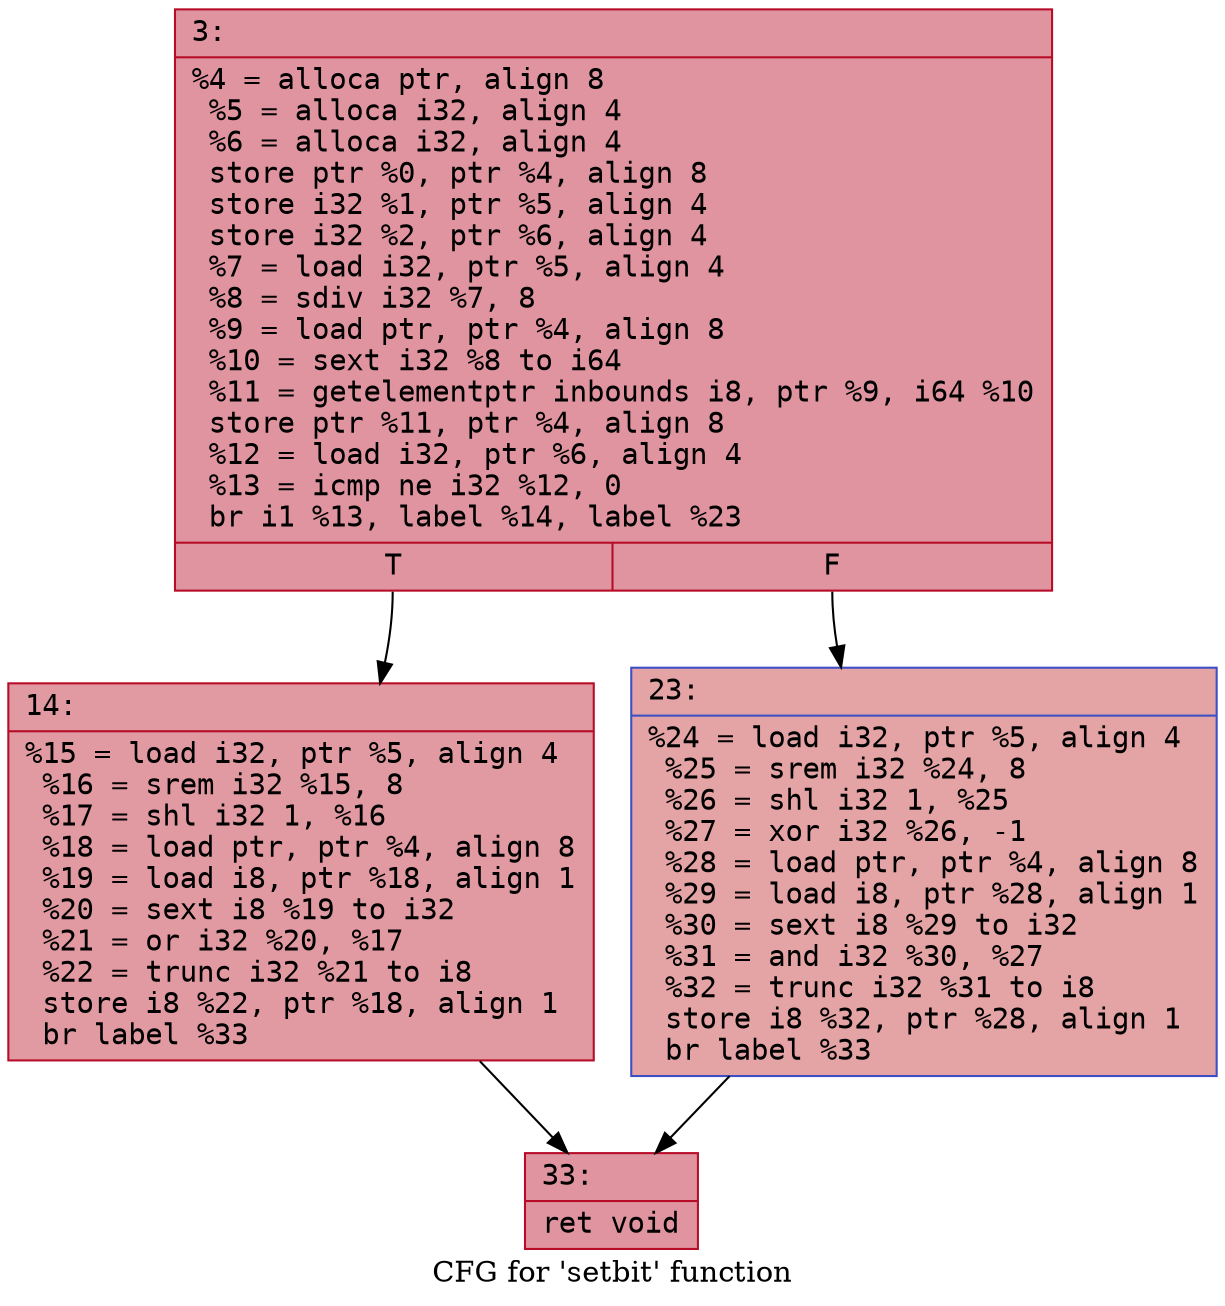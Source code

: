 digraph "CFG for 'setbit' function" {
	label="CFG for 'setbit' function";

	Node0x600002e32030 [shape=record,color="#b70d28ff", style=filled, fillcolor="#b70d2870" fontname="Courier",label="{3:\l|  %4 = alloca ptr, align 8\l  %5 = alloca i32, align 4\l  %6 = alloca i32, align 4\l  store ptr %0, ptr %4, align 8\l  store i32 %1, ptr %5, align 4\l  store i32 %2, ptr %6, align 4\l  %7 = load i32, ptr %5, align 4\l  %8 = sdiv i32 %7, 8\l  %9 = load ptr, ptr %4, align 8\l  %10 = sext i32 %8 to i64\l  %11 = getelementptr inbounds i8, ptr %9, i64 %10\l  store ptr %11, ptr %4, align 8\l  %12 = load i32, ptr %6, align 4\l  %13 = icmp ne i32 %12, 0\l  br i1 %13, label %14, label %23\l|{<s0>T|<s1>F}}"];
	Node0x600002e32030:s0 -> Node0x600002e32080[tooltip="3 -> 14\nProbability 62.50%" ];
	Node0x600002e32030:s1 -> Node0x600002e320d0[tooltip="3 -> 23\nProbability 37.50%" ];
	Node0x600002e32080 [shape=record,color="#b70d28ff", style=filled, fillcolor="#bb1b2c70" fontname="Courier",label="{14:\l|  %15 = load i32, ptr %5, align 4\l  %16 = srem i32 %15, 8\l  %17 = shl i32 1, %16\l  %18 = load ptr, ptr %4, align 8\l  %19 = load i8, ptr %18, align 1\l  %20 = sext i8 %19 to i32\l  %21 = or i32 %20, %17\l  %22 = trunc i32 %21 to i8\l  store i8 %22, ptr %18, align 1\l  br label %33\l}"];
	Node0x600002e32080 -> Node0x600002e32120[tooltip="14 -> 33\nProbability 100.00%" ];
	Node0x600002e320d0 [shape=record,color="#3d50c3ff", style=filled, fillcolor="#c32e3170" fontname="Courier",label="{23:\l|  %24 = load i32, ptr %5, align 4\l  %25 = srem i32 %24, 8\l  %26 = shl i32 1, %25\l  %27 = xor i32 %26, -1\l  %28 = load ptr, ptr %4, align 8\l  %29 = load i8, ptr %28, align 1\l  %30 = sext i8 %29 to i32\l  %31 = and i32 %30, %27\l  %32 = trunc i32 %31 to i8\l  store i8 %32, ptr %28, align 1\l  br label %33\l}"];
	Node0x600002e320d0 -> Node0x600002e32120[tooltip="23 -> 33\nProbability 100.00%" ];
	Node0x600002e32120 [shape=record,color="#b70d28ff", style=filled, fillcolor="#b70d2870" fontname="Courier",label="{33:\l|  ret void\l}"];
}

